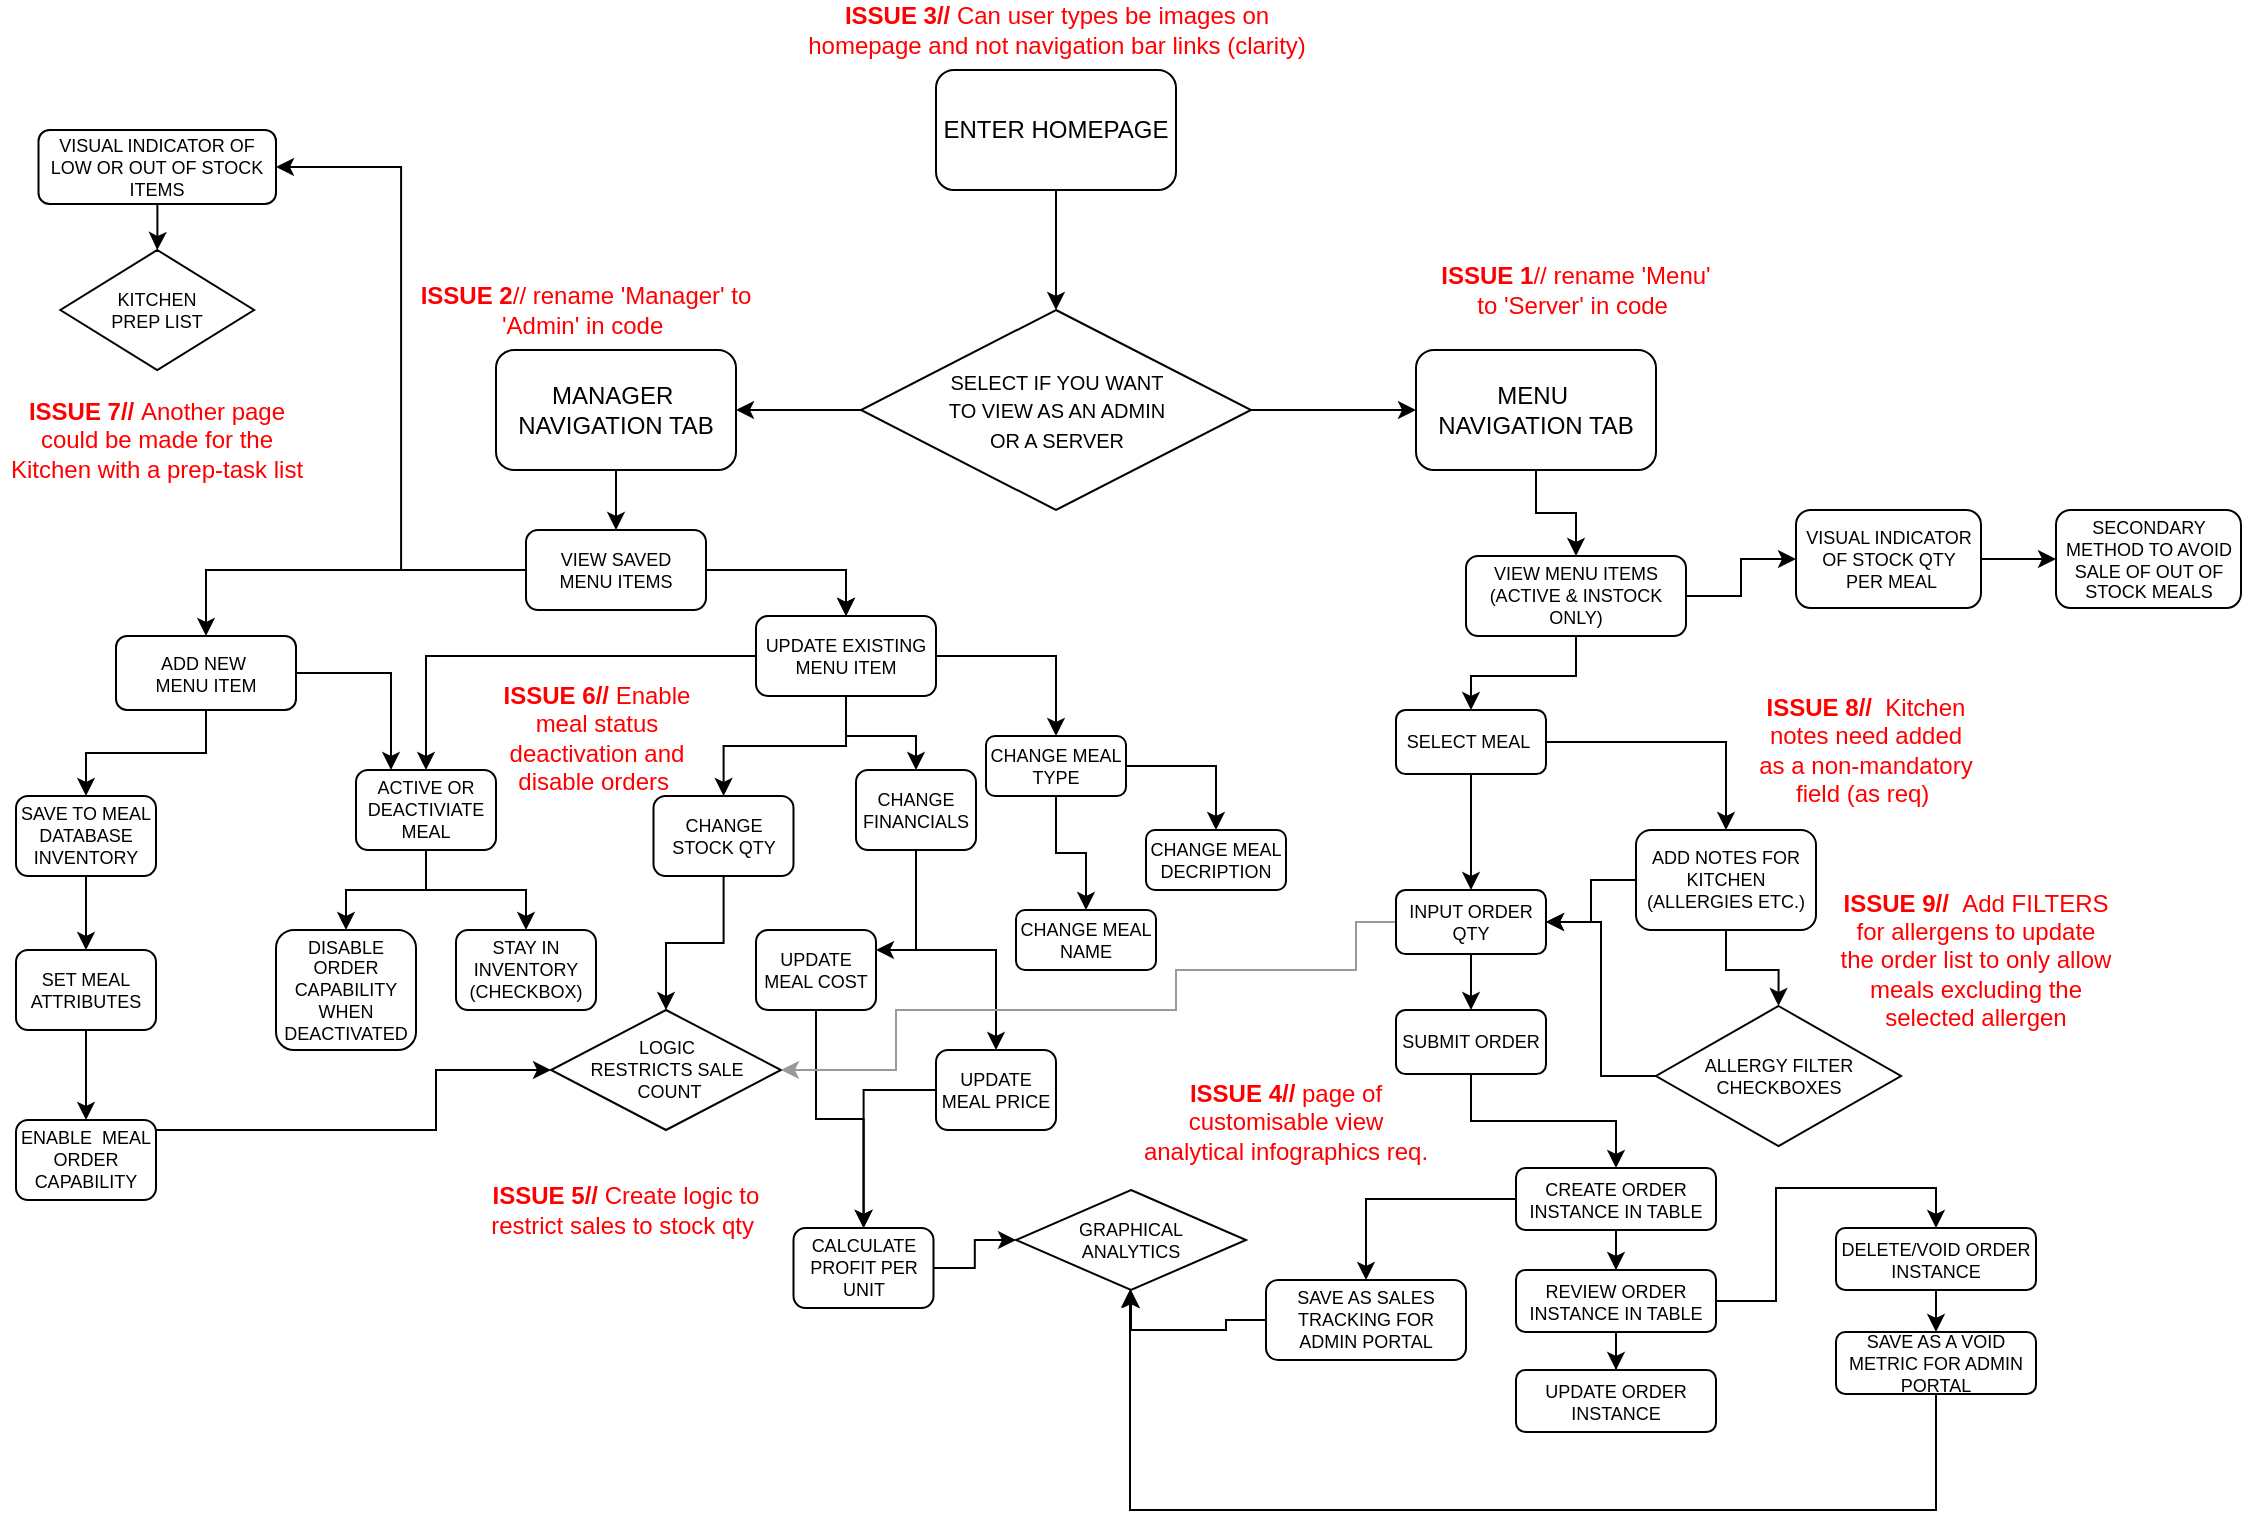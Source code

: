<mxfile version="13.9.6" type="github">
  <diagram name="Page-1" id="e7e014a7-5840-1c2e-5031-d8a46d1fe8dd">
    <mxGraphModel dx="991" dy="654" grid="1" gridSize="10" guides="1" tooltips="1" connect="1" arrows="1" fold="1" page="1" pageScale="1" pageWidth="1169" pageHeight="826" background="#ffffff" math="0" shadow="0">
      <root>
        <mxCell id="0" />
        <mxCell id="1" parent="0" />
        <mxCell id="AGuOc8GbQPeEdw_ynwzA-45" value="" style="edgeStyle=orthogonalEdgeStyle;rounded=0;orthogonalLoop=1;jettySize=auto;html=1;" parent="1" source="AGuOc8GbQPeEdw_ynwzA-42" target="AGuOc8GbQPeEdw_ynwzA-43" edge="1">
          <mxGeometry relative="1" as="geometry" />
        </mxCell>
        <mxCell id="AGuOc8GbQPeEdw_ynwzA-42" value="ENTER HOMEPAGE" style="rounded=1;whiteSpace=wrap;html=1;" parent="1" vertex="1">
          <mxGeometry x="480" y="100" width="120" height="60" as="geometry" />
        </mxCell>
        <mxCell id="AGuOc8GbQPeEdw_ynwzA-48" value="" style="edgeStyle=orthogonalEdgeStyle;rounded=0;orthogonalLoop=1;jettySize=auto;html=1;" parent="1" source="AGuOc8GbQPeEdw_ynwzA-43" target="AGuOc8GbQPeEdw_ynwzA-47" edge="1">
          <mxGeometry relative="1" as="geometry" />
        </mxCell>
        <mxCell id="AGuOc8GbQPeEdw_ynwzA-49" value="" style="edgeStyle=orthogonalEdgeStyle;rounded=0;orthogonalLoop=1;jettySize=auto;html=1;" parent="1" source="AGuOc8GbQPeEdw_ynwzA-43" target="AGuOc8GbQPeEdw_ynwzA-46" edge="1">
          <mxGeometry relative="1" as="geometry" />
        </mxCell>
        <mxCell id="AGuOc8GbQPeEdw_ynwzA-43" value="&lt;font style=&quot;font-size: 10px&quot;&gt;SELECT IF YOU WANT &lt;br&gt;TO VIEW AS AN ADMIN &lt;br&gt;OR A SERVER&lt;/font&gt;" style="rhombus;whiteSpace=wrap;html=1;" parent="1" vertex="1">
          <mxGeometry x="442.5" y="220" width="195" height="100" as="geometry" />
        </mxCell>
        <mxCell id="-RGO8fO24sxqpMGSyuH2-9" value="" style="edgeStyle=orthogonalEdgeStyle;rounded=0;orthogonalLoop=1;jettySize=auto;html=1;fontSize=9;" edge="1" parent="1" source="AGuOc8GbQPeEdw_ynwzA-46" target="-RGO8fO24sxqpMGSyuH2-1">
          <mxGeometry relative="1" as="geometry" />
        </mxCell>
        <mxCell id="AGuOc8GbQPeEdw_ynwzA-46" value="MANAGER&amp;nbsp;&lt;br&gt;NAVIGATION TAB" style="rounded=1;whiteSpace=wrap;html=1;" parent="1" vertex="1">
          <mxGeometry x="260" y="240" width="120" height="60" as="geometry" />
        </mxCell>
        <mxCell id="-RGO8fO24sxqpMGSyuH2-68" value="" style="edgeStyle=orthogonalEdgeStyle;rounded=0;orthogonalLoop=1;jettySize=auto;html=1;fontSize=9;" edge="1" parent="1" source="AGuOc8GbQPeEdw_ynwzA-47" target="-RGO8fO24sxqpMGSyuH2-67">
          <mxGeometry relative="1" as="geometry" />
        </mxCell>
        <mxCell id="AGuOc8GbQPeEdw_ynwzA-47" value="MENU&amp;nbsp;&lt;br&gt;NAVIGATION TAB" style="rounded=1;whiteSpace=wrap;html=1;" parent="1" vertex="1">
          <mxGeometry x="720" y="240" width="120" height="60" as="geometry" />
        </mxCell>
        <mxCell id="AGuOc8GbQPeEdw_ynwzA-51" value="&lt;b&gt;ISSUE 1&lt;/b&gt;// rename &#39;Menu&#39; to &#39;Server&#39; in code&amp;nbsp;" style="text;html=1;strokeColor=none;fillColor=none;align=center;verticalAlign=middle;whiteSpace=wrap;rounded=0;fontColor=#FF0000;" parent="1" vertex="1">
          <mxGeometry x="730" y="200" width="140" height="20" as="geometry" />
        </mxCell>
        <mxCell id="AGuOc8GbQPeEdw_ynwzA-52" value="&lt;b&gt;ISSUE 2&lt;/b&gt;// rename &#39;Manager&#39; to &#39;Admin&#39; in code&amp;nbsp;" style="text;html=1;strokeColor=none;fillColor=none;align=center;verticalAlign=middle;whiteSpace=wrap;rounded=0;fontColor=#FF0000;" parent="1" vertex="1">
          <mxGeometry x="220" y="210" width="170" height="20" as="geometry" />
        </mxCell>
        <mxCell id="AGuOc8GbQPeEdw_ynwzA-53" value="&lt;b&gt;ISSUE 3// &lt;/b&gt;Can user types be images on homepage and not navigation bar links (clarity)" style="text;html=1;strokeColor=none;fillColor=none;align=center;verticalAlign=middle;whiteSpace=wrap;rounded=0;fontColor=#FF0000;" parent="1" vertex="1">
          <mxGeometry x="408.75" y="70" width="262.5" height="20" as="geometry" />
        </mxCell>
        <mxCell id="-RGO8fO24sxqpMGSyuH2-11" value="" style="edgeStyle=orthogonalEdgeStyle;rounded=0;orthogonalLoop=1;jettySize=auto;html=1;fontSize=9;" edge="1" parent="1" source="-RGO8fO24sxqpMGSyuH2-1" target="-RGO8fO24sxqpMGSyuH2-6">
          <mxGeometry relative="1" as="geometry" />
        </mxCell>
        <mxCell id="-RGO8fO24sxqpMGSyuH2-12" value="" style="edgeStyle=orthogonalEdgeStyle;rounded=0;orthogonalLoop=1;jettySize=auto;html=1;fontSize=9;" edge="1" parent="1" source="-RGO8fO24sxqpMGSyuH2-1" target="-RGO8fO24sxqpMGSyuH2-6">
          <mxGeometry relative="1" as="geometry" />
        </mxCell>
        <mxCell id="-RGO8fO24sxqpMGSyuH2-13" style="edgeStyle=orthogonalEdgeStyle;rounded=0;orthogonalLoop=1;jettySize=auto;html=1;fontSize=9;" edge="1" parent="1" source="-RGO8fO24sxqpMGSyuH2-1" target="-RGO8fO24sxqpMGSyuH2-5">
          <mxGeometry relative="1" as="geometry" />
        </mxCell>
        <mxCell id="-RGO8fO24sxqpMGSyuH2-63" style="edgeStyle=orthogonalEdgeStyle;rounded=0;orthogonalLoop=1;jettySize=auto;html=1;entryX=1;entryY=0.5;entryDx=0;entryDy=0;fontSize=9;" edge="1" parent="1" source="-RGO8fO24sxqpMGSyuH2-1" target="-RGO8fO24sxqpMGSyuH2-61">
          <mxGeometry relative="1" as="geometry" />
        </mxCell>
        <mxCell id="-RGO8fO24sxqpMGSyuH2-1" value="VIEW SAVED &lt;br&gt;MENU ITEMS" style="rounded=1;whiteSpace=wrap;html=1;fontSize=9;" vertex="1" parent="1">
          <mxGeometry x="275" y="330" width="90" height="40" as="geometry" />
        </mxCell>
        <mxCell id="-RGO8fO24sxqpMGSyuH2-51" value="" style="edgeStyle=orthogonalEdgeStyle;rounded=0;orthogonalLoop=1;jettySize=auto;html=1;fontSize=9;" edge="1" parent="1" source="-RGO8fO24sxqpMGSyuH2-5" target="-RGO8fO24sxqpMGSyuH2-50">
          <mxGeometry relative="1" as="geometry" />
        </mxCell>
        <mxCell id="-RGO8fO24sxqpMGSyuH2-60" style="edgeStyle=orthogonalEdgeStyle;rounded=0;orthogonalLoop=1;jettySize=auto;html=1;entryX=0.25;entryY=0;entryDx=0;entryDy=0;fontSize=9;" edge="1" parent="1" source="-RGO8fO24sxqpMGSyuH2-5" target="-RGO8fO24sxqpMGSyuH2-42">
          <mxGeometry relative="1" as="geometry" />
        </mxCell>
        <mxCell id="-RGO8fO24sxqpMGSyuH2-5" value="ADD NEW&amp;nbsp;&lt;br&gt;MENU ITEM" style="rounded=1;whiteSpace=wrap;html=1;fontSize=9;" vertex="1" parent="1">
          <mxGeometry x="70" y="383" width="90" height="37" as="geometry" />
        </mxCell>
        <mxCell id="-RGO8fO24sxqpMGSyuH2-16" style="edgeStyle=orthogonalEdgeStyle;rounded=0;orthogonalLoop=1;jettySize=auto;html=1;fontSize=9;" edge="1" parent="1" source="-RGO8fO24sxqpMGSyuH2-6" target="-RGO8fO24sxqpMGSyuH2-8">
          <mxGeometry relative="1" as="geometry" />
        </mxCell>
        <mxCell id="-RGO8fO24sxqpMGSyuH2-17" style="edgeStyle=orthogonalEdgeStyle;rounded=0;orthogonalLoop=1;jettySize=auto;html=1;entryX=0.5;entryY=0;entryDx=0;entryDy=0;fontSize=9;" edge="1" parent="1" source="-RGO8fO24sxqpMGSyuH2-6" target="-RGO8fO24sxqpMGSyuH2-14">
          <mxGeometry relative="1" as="geometry" />
        </mxCell>
        <mxCell id="-RGO8fO24sxqpMGSyuH2-18" style="edgeStyle=orthogonalEdgeStyle;rounded=0;orthogonalLoop=1;jettySize=auto;html=1;entryX=0.5;entryY=0;entryDx=0;entryDy=0;fontSize=9;" edge="1" parent="1" source="-RGO8fO24sxqpMGSyuH2-6" target="-RGO8fO24sxqpMGSyuH2-15">
          <mxGeometry relative="1" as="geometry" />
        </mxCell>
        <mxCell id="-RGO8fO24sxqpMGSyuH2-43" style="edgeStyle=orthogonalEdgeStyle;rounded=0;orthogonalLoop=1;jettySize=auto;html=1;entryX=0.5;entryY=0;entryDx=0;entryDy=0;fontSize=9;" edge="1" parent="1" source="-RGO8fO24sxqpMGSyuH2-6" target="-RGO8fO24sxqpMGSyuH2-42">
          <mxGeometry relative="1" as="geometry" />
        </mxCell>
        <mxCell id="-RGO8fO24sxqpMGSyuH2-6" value="UPDATE EXISTING MENU ITEM" style="rounded=1;whiteSpace=wrap;html=1;fontSize=9;" vertex="1" parent="1">
          <mxGeometry x="390" y="373" width="90" height="40" as="geometry" />
        </mxCell>
        <mxCell id="-RGO8fO24sxqpMGSyuH2-39" value="" style="edgeStyle=orthogonalEdgeStyle;rounded=0;orthogonalLoop=1;jettySize=auto;html=1;fontSize=9;" edge="1" parent="1" source="-RGO8fO24sxqpMGSyuH2-8" target="-RGO8fO24sxqpMGSyuH2-37">
          <mxGeometry relative="1" as="geometry" />
        </mxCell>
        <mxCell id="-RGO8fO24sxqpMGSyuH2-8" value="CHANGE STOCK QTY" style="rounded=1;whiteSpace=wrap;html=1;fontSize=9;" vertex="1" parent="1">
          <mxGeometry x="338.75" y="463" width="70" height="40" as="geometry" />
        </mxCell>
        <mxCell id="-RGO8fO24sxqpMGSyuH2-28" style="edgeStyle=orthogonalEdgeStyle;rounded=0;orthogonalLoop=1;jettySize=auto;html=1;entryX=0.5;entryY=0;entryDx=0;entryDy=0;fontSize=9;" edge="1" parent="1" source="-RGO8fO24sxqpMGSyuH2-14" target="-RGO8fO24sxqpMGSyuH2-27">
          <mxGeometry relative="1" as="geometry" />
        </mxCell>
        <mxCell id="-RGO8fO24sxqpMGSyuH2-29" style="edgeStyle=orthogonalEdgeStyle;rounded=0;orthogonalLoop=1;jettySize=auto;html=1;entryX=1;entryY=0.25;entryDx=0;entryDy=0;fontSize=9;" edge="1" parent="1" source="-RGO8fO24sxqpMGSyuH2-14" target="-RGO8fO24sxqpMGSyuH2-26">
          <mxGeometry relative="1" as="geometry" />
        </mxCell>
        <mxCell id="-RGO8fO24sxqpMGSyuH2-14" value="CHANGE FINANCIALS" style="rounded=1;whiteSpace=wrap;html=1;fontSize=9;" vertex="1" parent="1">
          <mxGeometry x="440" y="450" width="60" height="40" as="geometry" />
        </mxCell>
        <mxCell id="-RGO8fO24sxqpMGSyuH2-21" style="edgeStyle=orthogonalEdgeStyle;rounded=0;orthogonalLoop=1;jettySize=auto;html=1;exitX=1;exitY=0.5;exitDx=0;exitDy=0;fontSize=9;entryX=0.5;entryY=0;entryDx=0;entryDy=0;" edge="1" parent="1" source="-RGO8fO24sxqpMGSyuH2-15" target="-RGO8fO24sxqpMGSyuH2-20">
          <mxGeometry relative="1" as="geometry">
            <mxPoint x="610.0" y="430" as="targetPoint" />
          </mxGeometry>
        </mxCell>
        <mxCell id="-RGO8fO24sxqpMGSyuH2-23" style="edgeStyle=orthogonalEdgeStyle;rounded=0;orthogonalLoop=1;jettySize=auto;html=1;entryX=0.5;entryY=0;entryDx=0;entryDy=0;fontSize=9;" edge="1" parent="1" source="-RGO8fO24sxqpMGSyuH2-15" target="-RGO8fO24sxqpMGSyuH2-19">
          <mxGeometry relative="1" as="geometry" />
        </mxCell>
        <mxCell id="-RGO8fO24sxqpMGSyuH2-15" value="CHANGE MEAL TYPE" style="rounded=1;whiteSpace=wrap;html=1;fontSize=9;" vertex="1" parent="1">
          <mxGeometry x="505" y="433" width="70" height="30" as="geometry" />
        </mxCell>
        <mxCell id="-RGO8fO24sxqpMGSyuH2-19" value="CHANGE MEAL NAME" style="rounded=1;whiteSpace=wrap;html=1;fontSize=9;" vertex="1" parent="1">
          <mxGeometry x="520" y="520" width="70" height="30" as="geometry" />
        </mxCell>
        <mxCell id="-RGO8fO24sxqpMGSyuH2-20" value="CHANGE MEAL DECRIPTION" style="rounded=1;whiteSpace=wrap;html=1;fontSize=9;" vertex="1" parent="1">
          <mxGeometry x="585" y="480" width="70" height="30" as="geometry" />
        </mxCell>
        <mxCell id="-RGO8fO24sxqpMGSyuH2-24" style="edgeStyle=orthogonalEdgeStyle;rounded=0;orthogonalLoop=1;jettySize=auto;html=1;exitX=0.5;exitY=1;exitDx=0;exitDy=0;fontSize=9;" edge="1" parent="1" source="-RGO8fO24sxqpMGSyuH2-15" target="-RGO8fO24sxqpMGSyuH2-15">
          <mxGeometry relative="1" as="geometry" />
        </mxCell>
        <mxCell id="-RGO8fO24sxqpMGSyuH2-31" value="" style="edgeStyle=orthogonalEdgeStyle;rounded=0;orthogonalLoop=1;jettySize=auto;html=1;fontSize=9;" edge="1" parent="1" source="-RGO8fO24sxqpMGSyuH2-26" target="-RGO8fO24sxqpMGSyuH2-30">
          <mxGeometry relative="1" as="geometry" />
        </mxCell>
        <mxCell id="-RGO8fO24sxqpMGSyuH2-26" value="UPDATE MEAL COST" style="rounded=1;whiteSpace=wrap;html=1;fontSize=9;" vertex="1" parent="1">
          <mxGeometry x="390" y="530" width="60" height="40" as="geometry" />
        </mxCell>
        <mxCell id="-RGO8fO24sxqpMGSyuH2-32" value="" style="edgeStyle=orthogonalEdgeStyle;rounded=0;orthogonalLoop=1;jettySize=auto;html=1;fontSize=9;" edge="1" parent="1" source="-RGO8fO24sxqpMGSyuH2-27" target="-RGO8fO24sxqpMGSyuH2-30">
          <mxGeometry relative="1" as="geometry" />
        </mxCell>
        <mxCell id="-RGO8fO24sxqpMGSyuH2-27" value="UPDATE MEAL PRICE" style="rounded=1;whiteSpace=wrap;html=1;fontSize=9;" vertex="1" parent="1">
          <mxGeometry x="480" y="590" width="60" height="40" as="geometry" />
        </mxCell>
        <mxCell id="-RGO8fO24sxqpMGSyuH2-34" value="" style="edgeStyle=orthogonalEdgeStyle;rounded=0;orthogonalLoop=1;jettySize=auto;html=1;fontSize=9;" edge="1" parent="1" source="-RGO8fO24sxqpMGSyuH2-30" target="-RGO8fO24sxqpMGSyuH2-33">
          <mxGeometry relative="1" as="geometry" />
        </mxCell>
        <mxCell id="-RGO8fO24sxqpMGSyuH2-30" value="CALCULATE PROFIT PER UNIT" style="rounded=1;whiteSpace=wrap;html=1;fontSize=9;" vertex="1" parent="1">
          <mxGeometry x="408.75" y="679" width="70" height="40" as="geometry" />
        </mxCell>
        <mxCell id="-RGO8fO24sxqpMGSyuH2-33" value="GRAPHICAL &lt;br&gt;ANALYTICS" style="rhombus;whiteSpace=wrap;html=1;fontSize=9;" vertex="1" parent="1">
          <mxGeometry x="520" y="660" width="115" height="50" as="geometry" />
        </mxCell>
        <mxCell id="-RGO8fO24sxqpMGSyuH2-37" value="LOGIC &lt;br&gt;RESTRICTS SALE&lt;br&gt;&amp;nbsp;COUNT" style="rhombus;whiteSpace=wrap;html=1;fontSize=9;" vertex="1" parent="1">
          <mxGeometry x="287.5" y="570" width="115" height="60" as="geometry" />
        </mxCell>
        <mxCell id="-RGO8fO24sxqpMGSyuH2-40" value="&lt;b&gt;ISSUE 4//&lt;/b&gt;&amp;nbsp;page of customisable view analytical infographics req." style="text;html=1;strokeColor=none;fillColor=none;align=center;verticalAlign=middle;whiteSpace=wrap;rounded=0;fontColor=#FF0000;" vertex="1" parent="1">
          <mxGeometry x="580" y="610" width="150" height="32" as="geometry" />
        </mxCell>
        <mxCell id="-RGO8fO24sxqpMGSyuH2-41" value="&lt;b&gt;ISSUE 5//&lt;/b&gt;&amp;nbsp;Create logic to restrict sales to stock qty&amp;nbsp;" style="text;html=1;strokeColor=none;fillColor=none;align=center;verticalAlign=middle;whiteSpace=wrap;rounded=0;fontColor=#FF0000;" vertex="1" parent="1">
          <mxGeometry x="240" y="649" width="170" height="42" as="geometry" />
        </mxCell>
        <mxCell id="-RGO8fO24sxqpMGSyuH2-47" value="" style="edgeStyle=orthogonalEdgeStyle;rounded=0;orthogonalLoop=1;jettySize=auto;html=1;fontSize=9;" edge="1" parent="1" source="-RGO8fO24sxqpMGSyuH2-42" target="-RGO8fO24sxqpMGSyuH2-46">
          <mxGeometry relative="1" as="geometry" />
        </mxCell>
        <mxCell id="-RGO8fO24sxqpMGSyuH2-49" style="edgeStyle=orthogonalEdgeStyle;rounded=0;orthogonalLoop=1;jettySize=auto;html=1;entryX=0.5;entryY=0;entryDx=0;entryDy=0;fontSize=9;" edge="1" parent="1" source="-RGO8fO24sxqpMGSyuH2-42" target="-RGO8fO24sxqpMGSyuH2-48">
          <mxGeometry relative="1" as="geometry" />
        </mxCell>
        <mxCell id="-RGO8fO24sxqpMGSyuH2-42" value="ACTIVE OR DEACTIVIATE MEAL" style="rounded=1;whiteSpace=wrap;html=1;fontSize=9;" vertex="1" parent="1">
          <mxGeometry x="190" y="450" width="70" height="40" as="geometry" />
        </mxCell>
        <mxCell id="-RGO8fO24sxqpMGSyuH2-44" value="&lt;b&gt;ISSUE 6//&lt;/b&gt;&amp;nbsp;Enable meal status deactivation and disable orders&amp;nbsp;" style="text;html=1;strokeColor=none;fillColor=none;align=center;verticalAlign=middle;whiteSpace=wrap;rounded=0;fontColor=#FF0000;" vertex="1" parent="1">
          <mxGeometry x="258" y="408" width="105" height="52" as="geometry" />
        </mxCell>
        <mxCell id="-RGO8fO24sxqpMGSyuH2-46" value="STAY IN INVENTORY (CHECKBOX)" style="rounded=1;whiteSpace=wrap;html=1;fontSize=9;" vertex="1" parent="1">
          <mxGeometry x="240" y="530" width="70" height="40" as="geometry" />
        </mxCell>
        <mxCell id="-RGO8fO24sxqpMGSyuH2-48" value="DISABLE ORDER CAPABILITY WHEN DEACTIVATED" style="rounded=1;whiteSpace=wrap;html=1;fontSize=9;" vertex="1" parent="1">
          <mxGeometry x="150" y="530" width="70" height="60" as="geometry" />
        </mxCell>
        <mxCell id="-RGO8fO24sxqpMGSyuH2-53" value="" style="edgeStyle=orthogonalEdgeStyle;rounded=0;orthogonalLoop=1;jettySize=auto;html=1;fontSize=9;" edge="1" parent="1" source="-RGO8fO24sxqpMGSyuH2-50" target="-RGO8fO24sxqpMGSyuH2-52">
          <mxGeometry relative="1" as="geometry" />
        </mxCell>
        <mxCell id="-RGO8fO24sxqpMGSyuH2-50" value="SAVE TO MEAL DATABASE INVENTORY" style="rounded=1;whiteSpace=wrap;html=1;fontSize=9;" vertex="1" parent="1">
          <mxGeometry x="20" y="463" width="70" height="40" as="geometry" />
        </mxCell>
        <mxCell id="-RGO8fO24sxqpMGSyuH2-56" value="" style="edgeStyle=orthogonalEdgeStyle;rounded=0;orthogonalLoop=1;jettySize=auto;html=1;fontSize=9;" edge="1" parent="1" source="-RGO8fO24sxqpMGSyuH2-52" target="-RGO8fO24sxqpMGSyuH2-55">
          <mxGeometry relative="1" as="geometry" />
        </mxCell>
        <mxCell id="-RGO8fO24sxqpMGSyuH2-52" value="SET MEAL ATTRIBUTES" style="rounded=1;whiteSpace=wrap;html=1;fontSize=9;" vertex="1" parent="1">
          <mxGeometry x="20" y="540" width="70" height="40" as="geometry" />
        </mxCell>
        <mxCell id="-RGO8fO24sxqpMGSyuH2-58" style="edgeStyle=orthogonalEdgeStyle;rounded=0;orthogonalLoop=1;jettySize=auto;html=1;entryX=0;entryY=0.5;entryDx=0;entryDy=0;fontSize=9;" edge="1" parent="1" source="-RGO8fO24sxqpMGSyuH2-55" target="-RGO8fO24sxqpMGSyuH2-37">
          <mxGeometry relative="1" as="geometry">
            <Array as="points">
              <mxPoint x="230" y="630" />
              <mxPoint x="230" y="600" />
            </Array>
          </mxGeometry>
        </mxCell>
        <mxCell id="-RGO8fO24sxqpMGSyuH2-55" value="ENABLE&amp;nbsp; MEAL ORDER CAPABILITY" style="rounded=1;whiteSpace=wrap;html=1;fontSize=9;" vertex="1" parent="1">
          <mxGeometry x="20" y="625" width="70" height="40" as="geometry" />
        </mxCell>
        <mxCell id="-RGO8fO24sxqpMGSyuH2-65" style="edgeStyle=orthogonalEdgeStyle;rounded=0;orthogonalLoop=1;jettySize=auto;html=1;entryX=0.5;entryY=0;entryDx=0;entryDy=0;fontSize=9;" edge="1" parent="1" source="-RGO8fO24sxqpMGSyuH2-61" target="-RGO8fO24sxqpMGSyuH2-64">
          <mxGeometry relative="1" as="geometry" />
        </mxCell>
        <mxCell id="-RGO8fO24sxqpMGSyuH2-61" value="VISUAL INDICATOR OF LOW OR OUT OF STOCK ITEMS" style="rounded=1;whiteSpace=wrap;html=1;fontSize=9;" vertex="1" parent="1">
          <mxGeometry x="31.25" y="130" width="118.75" height="37" as="geometry" />
        </mxCell>
        <mxCell id="-RGO8fO24sxqpMGSyuH2-64" value="KITCHEN &lt;br&gt;PREP LIST" style="rhombus;whiteSpace=wrap;html=1;fontSize=9;" vertex="1" parent="1">
          <mxGeometry x="42.19" y="190" width="96.87" height="60" as="geometry" />
        </mxCell>
        <mxCell id="-RGO8fO24sxqpMGSyuH2-66" value="&lt;b&gt;ISSUE 7//&lt;/b&gt;&amp;nbsp;Another page could be made for the Kitchen with a prep-task list" style="text;html=1;strokeColor=none;fillColor=none;align=center;verticalAlign=middle;whiteSpace=wrap;rounded=0;fontColor=#FF0000;" vertex="1" parent="1">
          <mxGeometry x="12.97" y="260" width="155.31" height="50" as="geometry" />
        </mxCell>
        <mxCell id="-RGO8fO24sxqpMGSyuH2-72" style="edgeStyle=orthogonalEdgeStyle;rounded=0;orthogonalLoop=1;jettySize=auto;html=1;entryX=0.5;entryY=0;entryDx=0;entryDy=0;fontSize=9;" edge="1" parent="1" source="-RGO8fO24sxqpMGSyuH2-67" target="-RGO8fO24sxqpMGSyuH2-69">
          <mxGeometry relative="1" as="geometry" />
        </mxCell>
        <mxCell id="-RGO8fO24sxqpMGSyuH2-112" value="" style="edgeStyle=orthogonalEdgeStyle;rounded=0;orthogonalLoop=1;jettySize=auto;html=1;fontSize=9;fontColor=#4D4D4D;" edge="1" parent="1" source="-RGO8fO24sxqpMGSyuH2-67" target="-RGO8fO24sxqpMGSyuH2-111">
          <mxGeometry relative="1" as="geometry" />
        </mxCell>
        <mxCell id="-RGO8fO24sxqpMGSyuH2-67" value="VIEW MENU ITEMS (ACTIVE &amp;amp; INSTOCK ONLY)" style="rounded=1;whiteSpace=wrap;html=1;fontSize=9;" vertex="1" parent="1">
          <mxGeometry x="745" y="343" width="110" height="40" as="geometry" />
        </mxCell>
        <mxCell id="-RGO8fO24sxqpMGSyuH2-77" value="" style="edgeStyle=orthogonalEdgeStyle;rounded=0;orthogonalLoop=1;jettySize=auto;html=1;fontSize=9;" edge="1" parent="1" source="-RGO8fO24sxqpMGSyuH2-69" target="-RGO8fO24sxqpMGSyuH2-76">
          <mxGeometry relative="1" as="geometry" />
        </mxCell>
        <mxCell id="-RGO8fO24sxqpMGSyuH2-81" style="edgeStyle=orthogonalEdgeStyle;rounded=0;orthogonalLoop=1;jettySize=auto;html=1;entryX=0.5;entryY=0;entryDx=0;entryDy=0;fontSize=9;" edge="1" parent="1" source="-RGO8fO24sxqpMGSyuH2-69" target="-RGO8fO24sxqpMGSyuH2-70">
          <mxGeometry relative="1" as="geometry" />
        </mxCell>
        <mxCell id="-RGO8fO24sxqpMGSyuH2-69" value="SELECT MEAL&amp;nbsp;" style="rounded=1;whiteSpace=wrap;html=1;fontSize=9;" vertex="1" parent="1">
          <mxGeometry x="710" y="420" width="75" height="32" as="geometry" />
        </mxCell>
        <mxCell id="-RGO8fO24sxqpMGSyuH2-90" value="" style="edgeStyle=orthogonalEdgeStyle;rounded=0;orthogonalLoop=1;jettySize=auto;html=1;fontSize=9;" edge="1" parent="1" source="-RGO8fO24sxqpMGSyuH2-70" target="-RGO8fO24sxqpMGSyuH2-89">
          <mxGeometry relative="1" as="geometry" />
        </mxCell>
        <mxCell id="-RGO8fO24sxqpMGSyuH2-110" style="edgeStyle=orthogonalEdgeStyle;rounded=0;orthogonalLoop=1;jettySize=auto;html=1;entryX=1;entryY=0.5;entryDx=0;entryDy=0;strokeColor=#999999;fontSize=9;fontColor=#4D4D4D;" edge="1" parent="1" source="-RGO8fO24sxqpMGSyuH2-70" target="-RGO8fO24sxqpMGSyuH2-37">
          <mxGeometry relative="1" as="geometry">
            <Array as="points">
              <mxPoint x="690" y="526" />
              <mxPoint x="690" y="550" />
              <mxPoint x="600" y="550" />
              <mxPoint x="600" y="570" />
              <mxPoint x="460" y="570" />
              <mxPoint x="460" y="600" />
            </Array>
          </mxGeometry>
        </mxCell>
        <mxCell id="-RGO8fO24sxqpMGSyuH2-70" value="INPUT ORDER QTY" style="rounded=1;whiteSpace=wrap;html=1;fontSize=9;" vertex="1" parent="1">
          <mxGeometry x="710" y="510" width="75" height="32" as="geometry" />
        </mxCell>
        <mxCell id="-RGO8fO24sxqpMGSyuH2-80" style="edgeStyle=orthogonalEdgeStyle;rounded=0;orthogonalLoop=1;jettySize=auto;html=1;entryX=1;entryY=0.5;entryDx=0;entryDy=0;fontSize=9;" edge="1" parent="1" source="-RGO8fO24sxqpMGSyuH2-76" target="-RGO8fO24sxqpMGSyuH2-70">
          <mxGeometry relative="1" as="geometry" />
        </mxCell>
        <mxCell id="-RGO8fO24sxqpMGSyuH2-84" style="edgeStyle=orthogonalEdgeStyle;rounded=0;orthogonalLoop=1;jettySize=auto;html=1;entryX=0.5;entryY=0;entryDx=0;entryDy=0;fontSize=9;" edge="1" parent="1" source="-RGO8fO24sxqpMGSyuH2-76" target="-RGO8fO24sxqpMGSyuH2-83">
          <mxGeometry relative="1" as="geometry" />
        </mxCell>
        <mxCell id="-RGO8fO24sxqpMGSyuH2-76" value="ADD NOTES FOR KITCHEN (ALLERGIES ETC.)" style="rounded=1;whiteSpace=wrap;html=1;fontSize=9;" vertex="1" parent="1">
          <mxGeometry x="830" y="480" width="90" height="50" as="geometry" />
        </mxCell>
        <mxCell id="-RGO8fO24sxqpMGSyuH2-82" value="&lt;b&gt;ISSUE 8//&amp;nbsp; &lt;/b&gt;Kitchen notes need added as a non-mandatory field (as req)&amp;nbsp;" style="text;html=1;strokeColor=none;fillColor=none;align=center;verticalAlign=middle;whiteSpace=wrap;rounded=0;fontColor=#FF0000;" vertex="1" parent="1">
          <mxGeometry x="890" y="430" width="110" height="20" as="geometry" />
        </mxCell>
        <mxCell id="-RGO8fO24sxqpMGSyuH2-88" style="edgeStyle=orthogonalEdgeStyle;rounded=0;orthogonalLoop=1;jettySize=auto;html=1;entryX=1;entryY=0.5;entryDx=0;entryDy=0;fontSize=9;" edge="1" parent="1" source="-RGO8fO24sxqpMGSyuH2-83" target="-RGO8fO24sxqpMGSyuH2-70">
          <mxGeometry relative="1" as="geometry" />
        </mxCell>
        <mxCell id="-RGO8fO24sxqpMGSyuH2-83" value="ALLERGY FILTER CHECKBOXES" style="rhombus;whiteSpace=wrap;html=1;fontSize=9;" vertex="1" parent="1">
          <mxGeometry x="840" y="568" width="122.5" height="70" as="geometry" />
        </mxCell>
        <mxCell id="-RGO8fO24sxqpMGSyuH2-85" value="&lt;b&gt;ISSUE 9//&amp;nbsp; &lt;/b&gt;Add FILTERS for allergens to update the order list to only allow meals excluding the selected allergen" style="text;html=1;strokeColor=none;fillColor=none;align=center;verticalAlign=middle;whiteSpace=wrap;rounded=0;fontColor=#FF0000;" vertex="1" parent="1">
          <mxGeometry x="930" y="490" width="140" height="110" as="geometry" />
        </mxCell>
        <mxCell id="-RGO8fO24sxqpMGSyuH2-92" value="" style="edgeStyle=orthogonalEdgeStyle;rounded=0;orthogonalLoop=1;jettySize=auto;html=1;fontSize=9;" edge="1" parent="1" source="-RGO8fO24sxqpMGSyuH2-89" target="-RGO8fO24sxqpMGSyuH2-91">
          <mxGeometry relative="1" as="geometry" />
        </mxCell>
        <mxCell id="-RGO8fO24sxqpMGSyuH2-89" value="SUBMIT ORDER" style="rounded=1;whiteSpace=wrap;html=1;fontSize=9;" vertex="1" parent="1">
          <mxGeometry x="710" y="570" width="75" height="32" as="geometry" />
        </mxCell>
        <mxCell id="-RGO8fO24sxqpMGSyuH2-95" value="" style="edgeStyle=orthogonalEdgeStyle;rounded=0;orthogonalLoop=1;jettySize=auto;html=1;fontSize=9;" edge="1" parent="1" source="-RGO8fO24sxqpMGSyuH2-91" target="-RGO8fO24sxqpMGSyuH2-93">
          <mxGeometry relative="1" as="geometry" />
        </mxCell>
        <mxCell id="-RGO8fO24sxqpMGSyuH2-105" style="edgeStyle=orthogonalEdgeStyle;rounded=0;orthogonalLoop=1;jettySize=auto;html=1;entryX=0.5;entryY=0;entryDx=0;entryDy=0;fontSize=9;" edge="1" parent="1" source="-RGO8fO24sxqpMGSyuH2-91" target="-RGO8fO24sxqpMGSyuH2-104">
          <mxGeometry relative="1" as="geometry" />
        </mxCell>
        <mxCell id="-RGO8fO24sxqpMGSyuH2-91" value="CREATE ORDER INSTANCE IN TABLE" style="rounded=1;whiteSpace=wrap;html=1;fontSize=9;" vertex="1" parent="1">
          <mxGeometry x="770" y="649" width="100" height="31" as="geometry" />
        </mxCell>
        <mxCell id="-RGO8fO24sxqpMGSyuH2-99" style="edgeStyle=orthogonalEdgeStyle;rounded=0;orthogonalLoop=1;jettySize=auto;html=1;entryX=0.5;entryY=0;entryDx=0;entryDy=0;fontSize=9;" edge="1" parent="1" source="-RGO8fO24sxqpMGSyuH2-93" target="-RGO8fO24sxqpMGSyuH2-97">
          <mxGeometry relative="1" as="geometry" />
        </mxCell>
        <mxCell id="-RGO8fO24sxqpMGSyuH2-100" style="edgeStyle=orthogonalEdgeStyle;rounded=0;orthogonalLoop=1;jettySize=auto;html=1;entryX=0.5;entryY=0;entryDx=0;entryDy=0;fontSize=9;" edge="1" parent="1" source="-RGO8fO24sxqpMGSyuH2-93" target="-RGO8fO24sxqpMGSyuH2-96">
          <mxGeometry relative="1" as="geometry" />
        </mxCell>
        <mxCell id="-RGO8fO24sxqpMGSyuH2-93" value="REVIEW ORDER INSTANCE IN TABLE" style="rounded=1;whiteSpace=wrap;html=1;fontSize=9;" vertex="1" parent="1">
          <mxGeometry x="770" y="700" width="100" height="31" as="geometry" />
        </mxCell>
        <mxCell id="-RGO8fO24sxqpMGSyuH2-96" value="UPDATE ORDER INSTANCE" style="rounded=1;whiteSpace=wrap;html=1;fontSize=9;" vertex="1" parent="1">
          <mxGeometry x="770" y="750" width="100" height="31" as="geometry" />
        </mxCell>
        <mxCell id="-RGO8fO24sxqpMGSyuH2-102" value="" style="edgeStyle=orthogonalEdgeStyle;rounded=0;orthogonalLoop=1;jettySize=auto;html=1;fontSize=9;" edge="1" parent="1" source="-RGO8fO24sxqpMGSyuH2-97" target="-RGO8fO24sxqpMGSyuH2-101">
          <mxGeometry relative="1" as="geometry" />
        </mxCell>
        <mxCell id="-RGO8fO24sxqpMGSyuH2-97" value="DELETE/VOID ORDER INSTANCE" style="rounded=1;whiteSpace=wrap;html=1;fontSize=9;" vertex="1" parent="1">
          <mxGeometry x="930" y="679" width="100" height="31" as="geometry" />
        </mxCell>
        <mxCell id="-RGO8fO24sxqpMGSyuH2-103" style="edgeStyle=orthogonalEdgeStyle;rounded=0;orthogonalLoop=1;jettySize=auto;html=1;fontSize=9;" edge="1" parent="1" source="-RGO8fO24sxqpMGSyuH2-101" target="-RGO8fO24sxqpMGSyuH2-33">
          <mxGeometry relative="1" as="geometry">
            <Array as="points">
              <mxPoint x="980" y="820" />
              <mxPoint x="577" y="820" />
            </Array>
          </mxGeometry>
        </mxCell>
        <mxCell id="-RGO8fO24sxqpMGSyuH2-101" value="SAVE AS A VOID METRIC FOR ADMIN PORTAL" style="rounded=1;whiteSpace=wrap;html=1;fontSize=9;" vertex="1" parent="1">
          <mxGeometry x="930" y="731" width="100" height="31" as="geometry" />
        </mxCell>
        <mxCell id="-RGO8fO24sxqpMGSyuH2-106" style="edgeStyle=orthogonalEdgeStyle;rounded=0;orthogonalLoop=1;jettySize=auto;html=1;entryX=0.5;entryY=1;entryDx=0;entryDy=0;fontSize=9;" edge="1" parent="1" source="-RGO8fO24sxqpMGSyuH2-104" target="-RGO8fO24sxqpMGSyuH2-33">
          <mxGeometry relative="1" as="geometry" />
        </mxCell>
        <mxCell id="-RGO8fO24sxqpMGSyuH2-104" value="SAVE AS SALES TRACKING FOR ADMIN PORTAL" style="rounded=1;whiteSpace=wrap;html=1;fontSize=9;" vertex="1" parent="1">
          <mxGeometry x="645" y="705" width="100" height="40" as="geometry" />
        </mxCell>
        <mxCell id="-RGO8fO24sxqpMGSyuH2-114" style="edgeStyle=orthogonalEdgeStyle;rounded=0;orthogonalLoop=1;jettySize=auto;html=1;entryX=0;entryY=0.5;entryDx=0;entryDy=0;strokeColor=#000000;fontSize=9;fontColor=#4D4D4D;" edge="1" parent="1" source="-RGO8fO24sxqpMGSyuH2-111" target="-RGO8fO24sxqpMGSyuH2-113">
          <mxGeometry relative="1" as="geometry" />
        </mxCell>
        <mxCell id="-RGO8fO24sxqpMGSyuH2-111" value="VISUAL INDICATOR OF STOCK QTY&lt;br&gt;&amp;nbsp;PER MEAL" style="rounded=1;whiteSpace=wrap;html=1;fontSize=9;" vertex="1" parent="1">
          <mxGeometry x="910" y="320" width="92.5" height="49" as="geometry" />
        </mxCell>
        <mxCell id="-RGO8fO24sxqpMGSyuH2-113" value="SECONDARY METHOD TO AVOID SALE OF OUT OF STOCK MEALS" style="rounded=1;whiteSpace=wrap;html=1;fontSize=9;" vertex="1" parent="1">
          <mxGeometry x="1040" y="320" width="92.5" height="49" as="geometry" />
        </mxCell>
      </root>
    </mxGraphModel>
  </diagram>
</mxfile>
